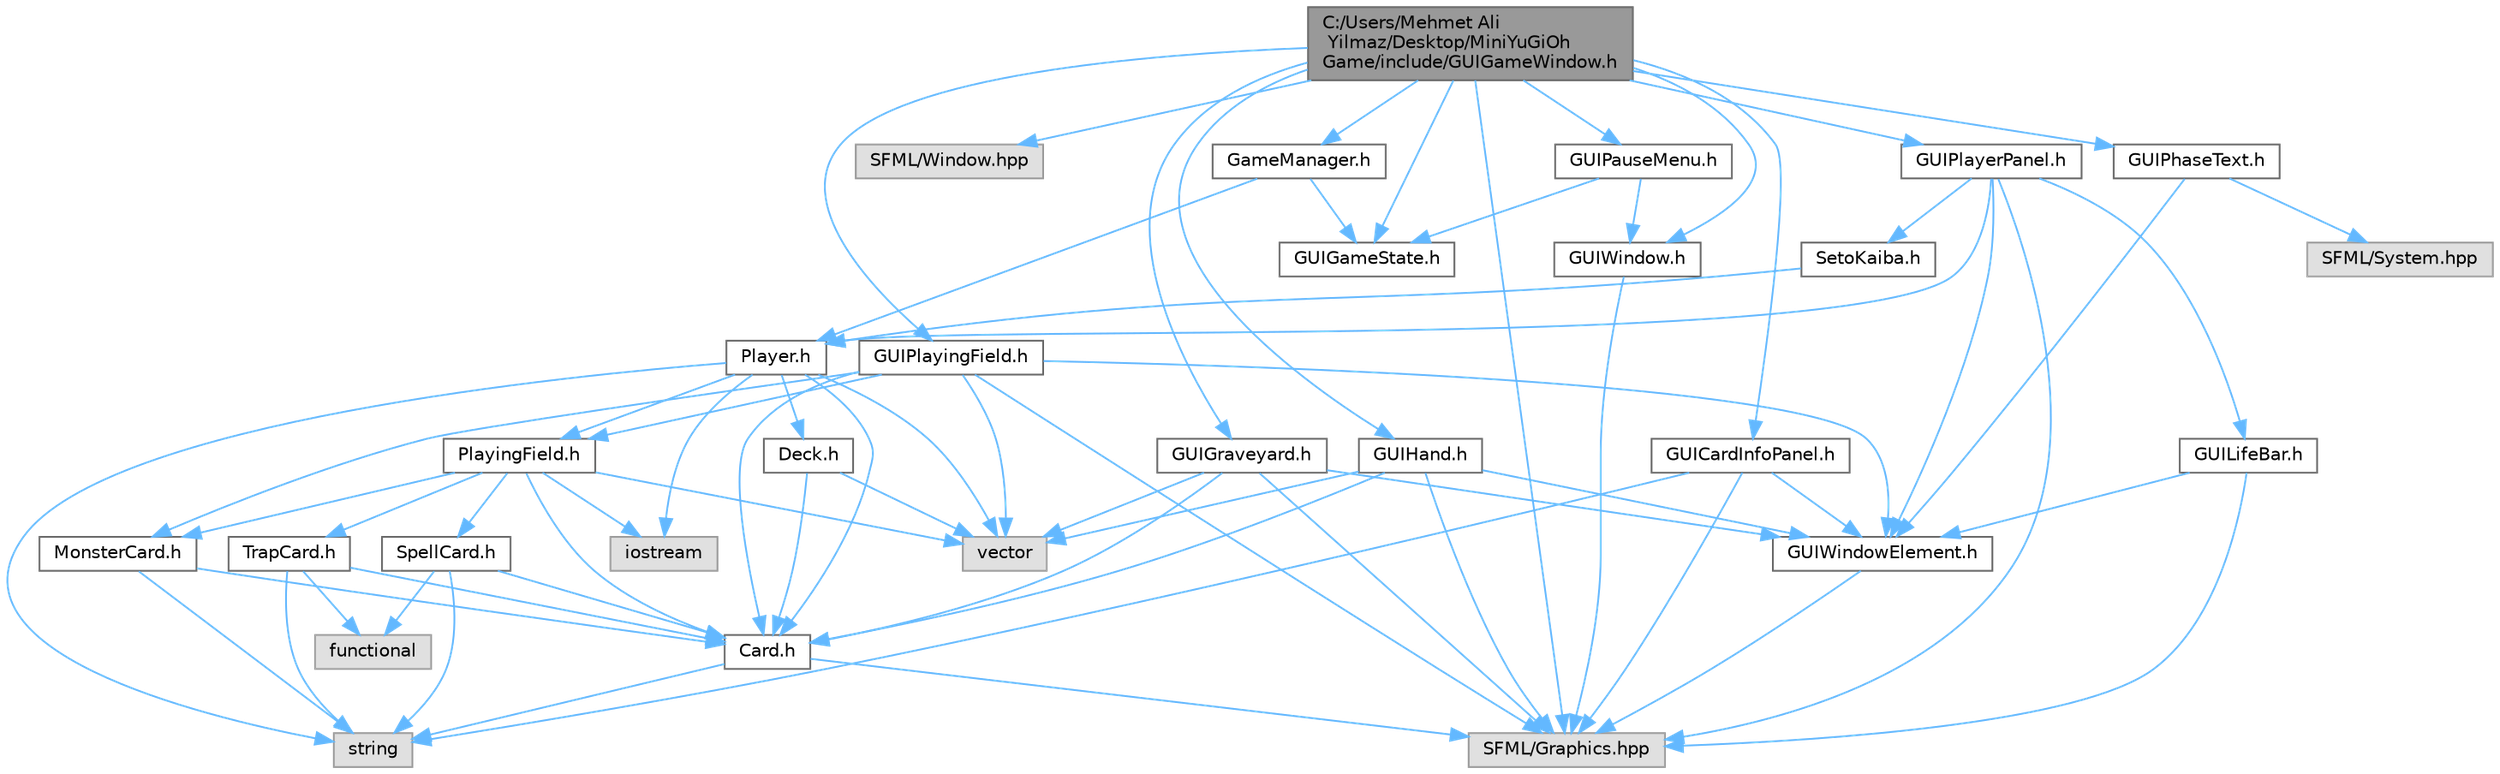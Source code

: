 digraph "C:/Users/Mehmet Ali Yilmaz/Desktop/MiniYuGiOhGame/include/GUIGameWindow.h"
{
 // LATEX_PDF_SIZE
  bgcolor="transparent";
  edge [fontname=Helvetica,fontsize=10,labelfontname=Helvetica,labelfontsize=10];
  node [fontname=Helvetica,fontsize=10,shape=box,height=0.2,width=0.4];
  Node1 [id="Node000001",label="C:/Users/Mehmet Ali\l Yilmaz/Desktop/MiniYuGiOh\lGame/include/GUIGameWindow.h",height=0.2,width=0.4,color="gray40", fillcolor="grey60", style="filled", fontcolor="black",tooltip=" "];
  Node1 -> Node2 [id="edge1_Node000001_Node000002",color="steelblue1",style="solid",tooltip=" "];
  Node2 [id="Node000002",label="SFML/Graphics.hpp",height=0.2,width=0.4,color="grey60", fillcolor="#E0E0E0", style="filled",tooltip=" "];
  Node1 -> Node3 [id="edge2_Node000001_Node000003",color="steelblue1",style="solid",tooltip=" "];
  Node3 [id="Node000003",label="SFML/Window.hpp",height=0.2,width=0.4,color="grey60", fillcolor="#E0E0E0", style="filled",tooltip=" "];
  Node1 -> Node4 [id="edge3_Node000001_Node000004",color="steelblue1",style="solid",tooltip=" "];
  Node4 [id="Node000004",label="GUIWindow.h",height=0.2,width=0.4,color="grey40", fillcolor="white", style="filled",URL="$_g_u_i_window_8h.html",tooltip=" "];
  Node4 -> Node2 [id="edge4_Node000004_Node000002",color="steelblue1",style="solid",tooltip=" "];
  Node1 -> Node5 [id="edge5_Node000001_Node000005",color="steelblue1",style="solid",tooltip=" "];
  Node5 [id="Node000005",label="GUIPlayerPanel.h",height=0.2,width=0.4,color="grey40", fillcolor="white", style="filled",URL="$_g_u_i_player_panel_8h.html",tooltip="This file contains the GUIPlayerPanel class which handles the player panel of the MiniYugioh game."];
  Node5 -> Node2 [id="edge6_Node000005_Node000002",color="steelblue1",style="solid",tooltip=" "];
  Node5 -> Node6 [id="edge7_Node000005_Node000006",color="steelblue1",style="solid",tooltip=" "];
  Node6 [id="Node000006",label="GUILifeBar.h",height=0.2,width=0.4,color="grey40", fillcolor="white", style="filled",URL="$_g_u_i_life_bar_8h.html",tooltip=" "];
  Node6 -> Node2 [id="edge8_Node000006_Node000002",color="steelblue1",style="solid",tooltip=" "];
  Node6 -> Node7 [id="edge9_Node000006_Node000007",color="steelblue1",style="solid",tooltip=" "];
  Node7 [id="Node000007",label="GUIWindowElement.h",height=0.2,width=0.4,color="grey40", fillcolor="white", style="filled",URL="$_g_u_i_window_element_8h.html",tooltip="This file contains the declaration of the GUIWindowElement class."];
  Node7 -> Node2 [id="edge10_Node000007_Node000002",color="steelblue1",style="solid",tooltip=" "];
  Node5 -> Node7 [id="edge11_Node000005_Node000007",color="steelblue1",style="solid",tooltip=" "];
  Node5 -> Node8 [id="edge12_Node000005_Node000008",color="steelblue1",style="solid",tooltip=" "];
  Node8 [id="Node000008",label="Player.h",height=0.2,width=0.4,color="grey40", fillcolor="white", style="filled",URL="$_player_8h.html",tooltip="Contains the Player class."];
  Node8 -> Node9 [id="edge13_Node000008_Node000009",color="steelblue1",style="solid",tooltip=" "];
  Node9 [id="Node000009",label="iostream",height=0.2,width=0.4,color="grey60", fillcolor="#E0E0E0", style="filled",tooltip=" "];
  Node8 -> Node10 [id="edge14_Node000008_Node000010",color="steelblue1",style="solid",tooltip=" "];
  Node10 [id="Node000010",label="string",height=0.2,width=0.4,color="grey60", fillcolor="#E0E0E0", style="filled",tooltip=" "];
  Node8 -> Node11 [id="edge15_Node000008_Node000011",color="steelblue1",style="solid",tooltip=" "];
  Node11 [id="Node000011",label="vector",height=0.2,width=0.4,color="grey60", fillcolor="#E0E0E0", style="filled",tooltip=" "];
  Node8 -> Node12 [id="edge16_Node000008_Node000012",color="steelblue1",style="solid",tooltip=" "];
  Node12 [id="Node000012",label="Deck.h",height=0.2,width=0.4,color="grey40", fillcolor="white", style="filled",URL="$_deck_8h.html",tooltip=" "];
  Node12 -> Node11 [id="edge17_Node000012_Node000011",color="steelblue1",style="solid",tooltip=" "];
  Node12 -> Node13 [id="edge18_Node000012_Node000013",color="steelblue1",style="solid",tooltip=" "];
  Node13 [id="Node000013",label="Card.h",height=0.2,width=0.4,color="grey40", fillcolor="white", style="filled",URL="$_card_8h.html",tooltip="Contains the Card class."];
  Node13 -> Node10 [id="edge19_Node000013_Node000010",color="steelblue1",style="solid",tooltip=" "];
  Node13 -> Node2 [id="edge20_Node000013_Node000002",color="steelblue1",style="solid",tooltip=" "];
  Node8 -> Node13 [id="edge21_Node000008_Node000013",color="steelblue1",style="solid",tooltip=" "];
  Node8 -> Node14 [id="edge22_Node000008_Node000014",color="steelblue1",style="solid",tooltip=" "];
  Node14 [id="Node000014",label="PlayingField.h",height=0.2,width=0.4,color="grey40", fillcolor="white", style="filled",URL="$_playing_field_8h.html",tooltip="Contains the PlayingField class."];
  Node14 -> Node9 [id="edge23_Node000014_Node000009",color="steelblue1",style="solid",tooltip=" "];
  Node14 -> Node11 [id="edge24_Node000014_Node000011",color="steelblue1",style="solid",tooltip=" "];
  Node14 -> Node13 [id="edge25_Node000014_Node000013",color="steelblue1",style="solid",tooltip=" "];
  Node14 -> Node15 [id="edge26_Node000014_Node000015",color="steelblue1",style="solid",tooltip=" "];
  Node15 [id="Node000015",label="MonsterCard.h",height=0.2,width=0.4,color="grey40", fillcolor="white", style="filled",URL="$_monster_card_8h.html",tooltip="Contains the MonsterCard class."];
  Node15 -> Node10 [id="edge27_Node000015_Node000010",color="steelblue1",style="solid",tooltip=" "];
  Node15 -> Node13 [id="edge28_Node000015_Node000013",color="steelblue1",style="solid",tooltip=" "];
  Node14 -> Node16 [id="edge29_Node000014_Node000016",color="steelblue1",style="solid",tooltip=" "];
  Node16 [id="Node000016",label="SpellCard.h",height=0.2,width=0.4,color="grey40", fillcolor="white", style="filled",URL="$_spell_card_8h.html",tooltip="Contains the SpellCard class."];
  Node16 -> Node10 [id="edge30_Node000016_Node000010",color="steelblue1",style="solid",tooltip=" "];
  Node16 -> Node17 [id="edge31_Node000016_Node000017",color="steelblue1",style="solid",tooltip=" "];
  Node17 [id="Node000017",label="functional",height=0.2,width=0.4,color="grey60", fillcolor="#E0E0E0", style="filled",tooltip=" "];
  Node16 -> Node13 [id="edge32_Node000016_Node000013",color="steelblue1",style="solid",tooltip=" "];
  Node14 -> Node18 [id="edge33_Node000014_Node000018",color="steelblue1",style="solid",tooltip=" "];
  Node18 [id="Node000018",label="TrapCard.h",height=0.2,width=0.4,color="grey40", fillcolor="white", style="filled",URL="$_trap_card_8h.html",tooltip="Contains the TrapCard class."];
  Node18 -> Node10 [id="edge34_Node000018_Node000010",color="steelblue1",style="solid",tooltip=" "];
  Node18 -> Node17 [id="edge35_Node000018_Node000017",color="steelblue1",style="solid",tooltip=" "];
  Node18 -> Node13 [id="edge36_Node000018_Node000013",color="steelblue1",style="solid",tooltip=" "];
  Node5 -> Node19 [id="edge37_Node000005_Node000019",color="steelblue1",style="solid",tooltip=" "];
  Node19 [id="Node000019",label="SetoKaiba.h",height=0.2,width=0.4,color="grey40", fillcolor="white", style="filled",URL="$_seto_kaiba_8h.html",tooltip="Contains the SetoKaiba class."];
  Node19 -> Node8 [id="edge38_Node000019_Node000008",color="steelblue1",style="solid",tooltip=" "];
  Node1 -> Node20 [id="edge39_Node000001_Node000020",color="steelblue1",style="solid",tooltip=" "];
  Node20 [id="Node000020",label="GUIPlayingField.h",height=0.2,width=0.4,color="grey40", fillcolor="white", style="filled",URL="$_g_u_i_playing_field_8h.html",tooltip="This file contains the GUIPlayingField class which handles the GUI playing field of the MiniYugioh ga..."];
  Node20 -> Node2 [id="edge40_Node000020_Node000002",color="steelblue1",style="solid",tooltip=" "];
  Node20 -> Node7 [id="edge41_Node000020_Node000007",color="steelblue1",style="solid",tooltip=" "];
  Node20 -> Node14 [id="edge42_Node000020_Node000014",color="steelblue1",style="solid",tooltip=" "];
  Node20 -> Node13 [id="edge43_Node000020_Node000013",color="steelblue1",style="solid",tooltip=" "];
  Node20 -> Node11 [id="edge44_Node000020_Node000011",color="steelblue1",style="solid",tooltip=" "];
  Node20 -> Node15 [id="edge45_Node000020_Node000015",color="steelblue1",style="solid",tooltip=" "];
  Node1 -> Node21 [id="edge46_Node000001_Node000021",color="steelblue1",style="solid",tooltip=" "];
  Node21 [id="Node000021",label="GUIHand.h",height=0.2,width=0.4,color="grey40", fillcolor="white", style="filled",URL="$_g_u_i_hand_8h.html",tooltip=" "];
  Node21 -> Node2 [id="edge47_Node000021_Node000002",color="steelblue1",style="solid",tooltip=" "];
  Node21 -> Node7 [id="edge48_Node000021_Node000007",color="steelblue1",style="solid",tooltip=" "];
  Node21 -> Node13 [id="edge49_Node000021_Node000013",color="steelblue1",style="solid",tooltip=" "];
  Node21 -> Node11 [id="edge50_Node000021_Node000011",color="steelblue1",style="solid",tooltip=" "];
  Node1 -> Node22 [id="edge51_Node000001_Node000022",color="steelblue1",style="solid",tooltip=" "];
  Node22 [id="Node000022",label="GUIGraveyard.h",height=0.2,width=0.4,color="grey40", fillcolor="white", style="filled",URL="$_g_u_i_graveyard_8h.html",tooltip=" "];
  Node22 -> Node2 [id="edge52_Node000022_Node000002",color="steelblue1",style="solid",tooltip=" "];
  Node22 -> Node7 [id="edge53_Node000022_Node000007",color="steelblue1",style="solid",tooltip=" "];
  Node22 -> Node11 [id="edge54_Node000022_Node000011",color="steelblue1",style="solid",tooltip=" "];
  Node22 -> Node13 [id="edge55_Node000022_Node000013",color="steelblue1",style="solid",tooltip=" "];
  Node1 -> Node23 [id="edge56_Node000001_Node000023",color="steelblue1",style="solid",tooltip=" "];
  Node23 [id="Node000023",label="GUICardInfoPanel.h",height=0.2,width=0.4,color="grey40", fillcolor="white", style="filled",URL="$_g_u_i_card_info_panel_8h.html",tooltip=" "];
  Node23 -> Node7 [id="edge57_Node000023_Node000007",color="steelblue1",style="solid",tooltip=" "];
  Node23 -> Node2 [id="edge58_Node000023_Node000002",color="steelblue1",style="solid",tooltip=" "];
  Node23 -> Node10 [id="edge59_Node000023_Node000010",color="steelblue1",style="solid",tooltip=" "];
  Node1 -> Node24 [id="edge60_Node000001_Node000024",color="steelblue1",style="solid",tooltip=" "];
  Node24 [id="Node000024",label="GUIPhaseText.h",height=0.2,width=0.4,color="grey40", fillcolor="white", style="filled",URL="$_g_u_i_phase_text_8h.html",tooltip="This file contains the GUIPhaseText class which handles the phase text of the MiniYugioh game."];
  Node24 -> Node7 [id="edge61_Node000024_Node000007",color="steelblue1",style="solid",tooltip=" "];
  Node24 -> Node25 [id="edge62_Node000024_Node000025",color="steelblue1",style="solid",tooltip=" "];
  Node25 [id="Node000025",label="SFML/System.hpp",height=0.2,width=0.4,color="grey60", fillcolor="#E0E0E0", style="filled",tooltip=" "];
  Node1 -> Node26 [id="edge63_Node000001_Node000026",color="steelblue1",style="solid",tooltip=" "];
  Node26 [id="Node000026",label="GameManager.h",height=0.2,width=0.4,color="grey40", fillcolor="white", style="filled",URL="$_game_manager_8h.html",tooltip="Contains the GameManager class."];
  Node26 -> Node8 [id="edge64_Node000026_Node000008",color="steelblue1",style="solid",tooltip=" "];
  Node26 -> Node27 [id="edge65_Node000026_Node000027",color="steelblue1",style="solid",tooltip=" "];
  Node27 [id="Node000027",label="GUIGameState.h",height=0.2,width=0.4,color="grey40", fillcolor="white", style="filled",URL="$_g_u_i_game_state_8h.html",tooltip=" "];
  Node1 -> Node28 [id="edge66_Node000001_Node000028",color="steelblue1",style="solid",tooltip=" "];
  Node28 [id="Node000028",label="GUIPauseMenu.h",height=0.2,width=0.4,color="grey40", fillcolor="white", style="filled",URL="$_g_u_i_pause_menu_8h.html",tooltip="This file contains the GUIPauseMenu class which handles the pause menu of the MiniYugioh game."];
  Node28 -> Node4 [id="edge67_Node000028_Node000004",color="steelblue1",style="solid",tooltip=" "];
  Node28 -> Node27 [id="edge68_Node000028_Node000027",color="steelblue1",style="solid",tooltip=" "];
  Node1 -> Node27 [id="edge69_Node000001_Node000027",color="steelblue1",style="solid",tooltip=" "];
}
